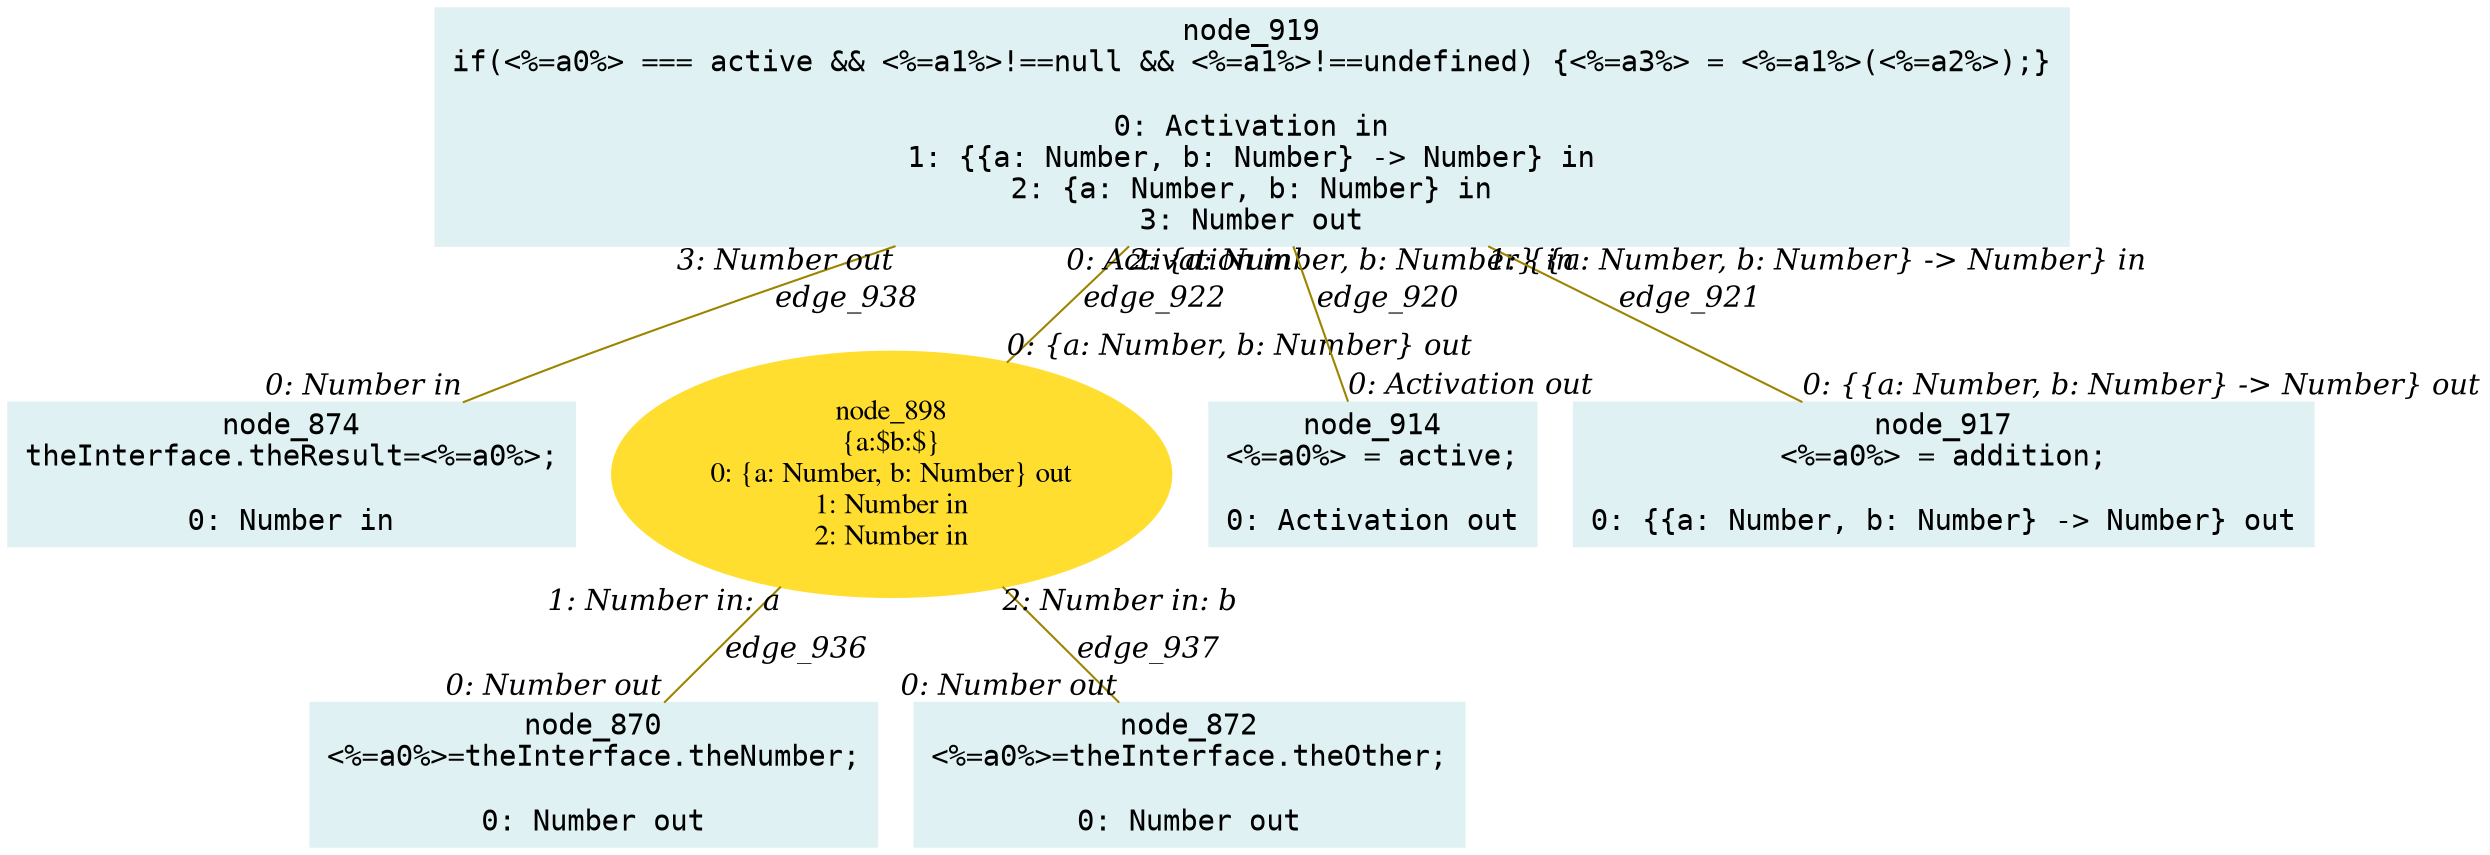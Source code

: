 digraph g{node_870 [shape="box", style="filled", color="#dff1f2", fontname="Courier", label="node_870
<%=a0%>=theInterface.theNumber;

0: Number out" ]
node_872 [shape="box", style="filled", color="#dff1f2", fontname="Courier", label="node_872
<%=a0%>=theInterface.theOther;

0: Number out" ]
node_874 [shape="box", style="filled", color="#dff1f2", fontname="Courier", label="node_874
theInterface.theResult=<%=a0%>;

0: Number in" ]
node_898 [shape="ellipse", style="filled", color="#ffde2f", fontname="Times", label="node_898
{a:$b:$}
0: {a: Number, b: Number} out
1: Number in
2: Number in" ]
node_914 [shape="box", style="filled", color="#dff1f2", fontname="Courier", label="node_914
<%=a0%> = active;

0: Activation out" ]
node_917 [shape="box", style="filled", color="#dff1f2", fontname="Courier", label="node_917
<%=a0%> = addition;

0: {{a: Number, b: Number} -> Number} out" ]
node_919 [shape="box", style="filled", color="#dff1f2", fontname="Courier", label="node_919
if(<%=a0%> === active && <%=a1%>!==null && <%=a1%>!==undefined) {<%=a3%> = <%=a1%>(<%=a2%>);}

0: Activation in
1: {{a: Number, b: Number} -> Number} in
2: {a: Number, b: Number} in
3: Number out" ]
node_919 -> node_914 [dir=none, arrowHead=none, fontname="Times-Italic", arrowsize=1, color="#9d8400", label="edge_920",  headlabel="0: Activation out", taillabel="0: Activation in" ]
node_919 -> node_917 [dir=none, arrowHead=none, fontname="Times-Italic", arrowsize=1, color="#9d8400", label="edge_921",  headlabel="0: {{a: Number, b: Number} -> Number} out", taillabel="1: {{a: Number, b: Number} -> Number} in" ]
node_919 -> node_898 [dir=none, arrowHead=none, fontname="Times-Italic", arrowsize=1, color="#9d8400", label="edge_922",  headlabel="0: {a: Number, b: Number} out", taillabel="2: {a: Number, b: Number} in" ]
node_898 -> node_870 [dir=none, arrowHead=none, fontname="Times-Italic", arrowsize=1, color="#9d8400", label="edge_936",  headlabel="0: Number out", taillabel="1: Number in: a" ]
node_898 -> node_872 [dir=none, arrowHead=none, fontname="Times-Italic", arrowsize=1, color="#9d8400", label="edge_937",  headlabel="0: Number out", taillabel="2: Number in: b" ]
node_919 -> node_874 [dir=none, arrowHead=none, fontname="Times-Italic", arrowsize=1, color="#9d8400", label="edge_938",  headlabel="0: Number in", taillabel="3: Number out" ]
}